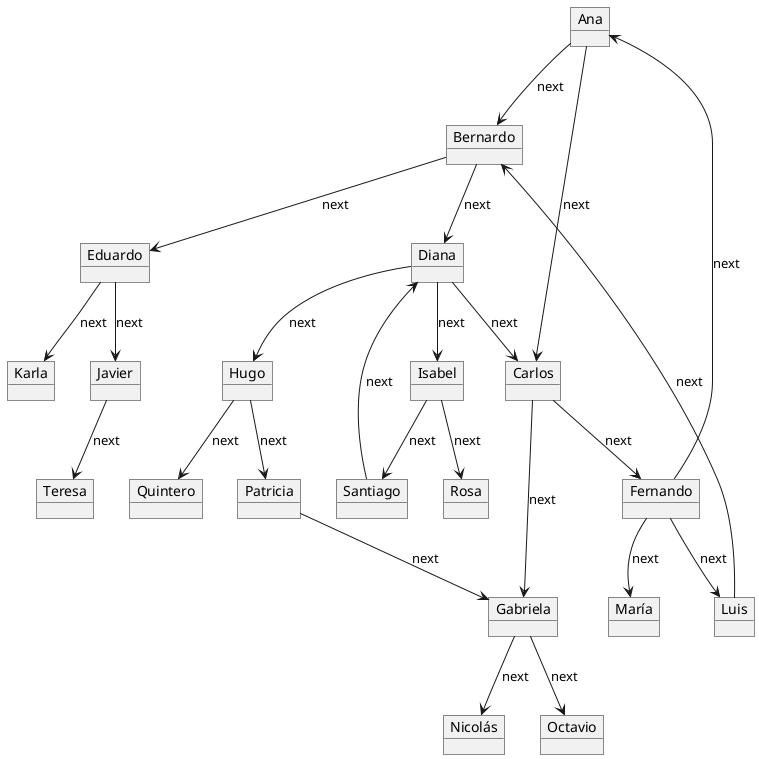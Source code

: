 @startuml
object Ana {
}
object Bernardo {
}
object Carlos {
}
object Diana {
}
object Eduardo {
}
object Fernando {
}
object Gabriela {
}
object Hugo {
}
object Isabel {
}
object Javier {
}
object Karla {
}
object Luis {
}
object María {
}
object Nicolás {
}
object Octavio {
}
object Patricia {
}
object Quintero {
}
object Rosa {
}
object Santiago {
}
object Teresa {
}

Ana --> Bernardo : next
Ana --> Carlos : next
Bernardo --> Diana : next
Bernardo --> Eduardo : next
Carlos --> Fernando : next
Carlos --> Gabriela : next
Diana --> Hugo : next
Diana --> Isabel : next
Eduardo --> Javier : next
Eduardo --> Karla : next
Fernando --> Luis : next
Fernando --> María : next
Gabriela --> Nicolás : next
Gabriela --> Octavio : next
Hugo --> Patricia : next
Hugo --> Quintero : next
Isabel --> Rosa : next
Isabel --> Santiago : next
Javier --> Teresa : next

Fernando --> Ana : next
Diana --> Carlos : next
Luis --> Bernardo : next
Patricia --> Gabriela : next
Santiago --> Diana : next
@enduml